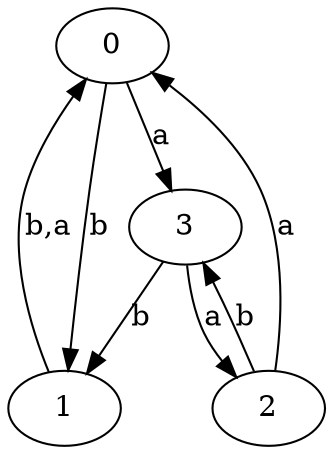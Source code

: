 digraph {
 ranksep=0.5;
 d2tdocpreamble = "\usetikzlibrary{automata}";
 d2tfigpreamble = "\tikzstyle{every state}= [ draw=blue!50,very thick,fill=blue!20]  \tikzstyle{auto}= [fill=white]";
 node [style="state"];
 edge [lblstyle="auto",topath="bend right", len=4  ]
  "0" [label="0",style = "state, accepting"];
  "1" [label="1",];
  "2" [label="2",style = "state, initial"];
  "3" [label="3",];
  "0" -> "1" [label="b"];
  "0" -> "3" [label="a"];
  "1" -> "0" [label="b,a"];
  "2" -> "0" [label="a"];
  "2" -> "3" [label="b"];
  "3" -> "1" [label="b"];
  "3" -> "2" [label="a"];
}